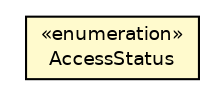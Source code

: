 #!/usr/local/bin/dot
#
# Class diagram 
# Generated by UMLGraph version R5_7_2-3-gee82a7 (http://www.umlgraph.org/)
#

digraph G {
	edge [fontname="Helvetica",fontsize=10,labelfontname="Helvetica",labelfontsize=10];
	node [fontname="Helvetica",fontsize=10,shape=plaintext];
	nodesep=0.25;
	ranksep=0.5;
	// com.st.st25sdk.type4a.Type4Tag.AccessStatus
	c35824 [label=<<table title="com.st.st25sdk.type4a.Type4Tag.AccessStatus" border="0" cellborder="1" cellspacing="0" cellpadding="2" port="p" bgcolor="lemonChiffon" href="./Type4Tag.AccessStatus.html">
		<tr><td><table border="0" cellspacing="0" cellpadding="1">
<tr><td align="center" balign="center"> &#171;enumeration&#187; </td></tr>
<tr><td align="center" balign="center"> AccessStatus </td></tr>
		</table></td></tr>
		</table>>, URL="./Type4Tag.AccessStatus.html", fontname="Helvetica", fontcolor="black", fontsize=9.0];
}

